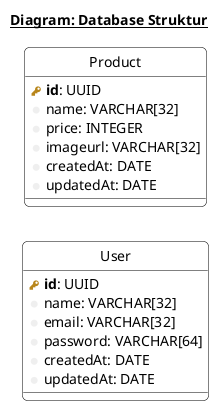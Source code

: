 @startuml database
' hide the spot
hide circle

left to right direction
skinparam roundcorner 10
' skinparam linetype ortho
skinparam shadowing false
skinparam handwritten false
skinparam class {
    BackgroundColor white
    ArrowColor #2688d4
    BorderColor black
}


title
 <u>Diagram: Database Struktur</u>
end title

!define primary_key(x) <b><color:#b8861b><&key></color> x</b>
!define foreign_key(x) <color:#aaaaaa><&key></color> x
!define column(x) <color:#efefef><&media-record></color> x
!define table(x) entity x << (T, white) >>
table( User ) {
  primary_key( id ): UUID 
  column( name ): VARCHAR[32]
  column( email ): VARCHAR[32]
  column( password ): VARCHAR[64]
  ' foreign_key( BookId ): INTEGER <<FK>> 
  column( createdAt ): DATE
  column( updatedAt ): DATE
}
table( Product ) {
  primary_key( id ): UUID 
  column( name ): VARCHAR[32]
  column( price ): INTEGER
  column( imageurl ): VARCHAR[32]
  ' foreign_key( BookId ): INTEGER <<FK>>  
  column( createdAt ): DATE
  column( updatedAt ): DATE
}

' User::id }|--|| Role::UserId : hesOne
' Book::id -- User::BookId : ""
' Book::id -- Room::BookId : ""

@enduml